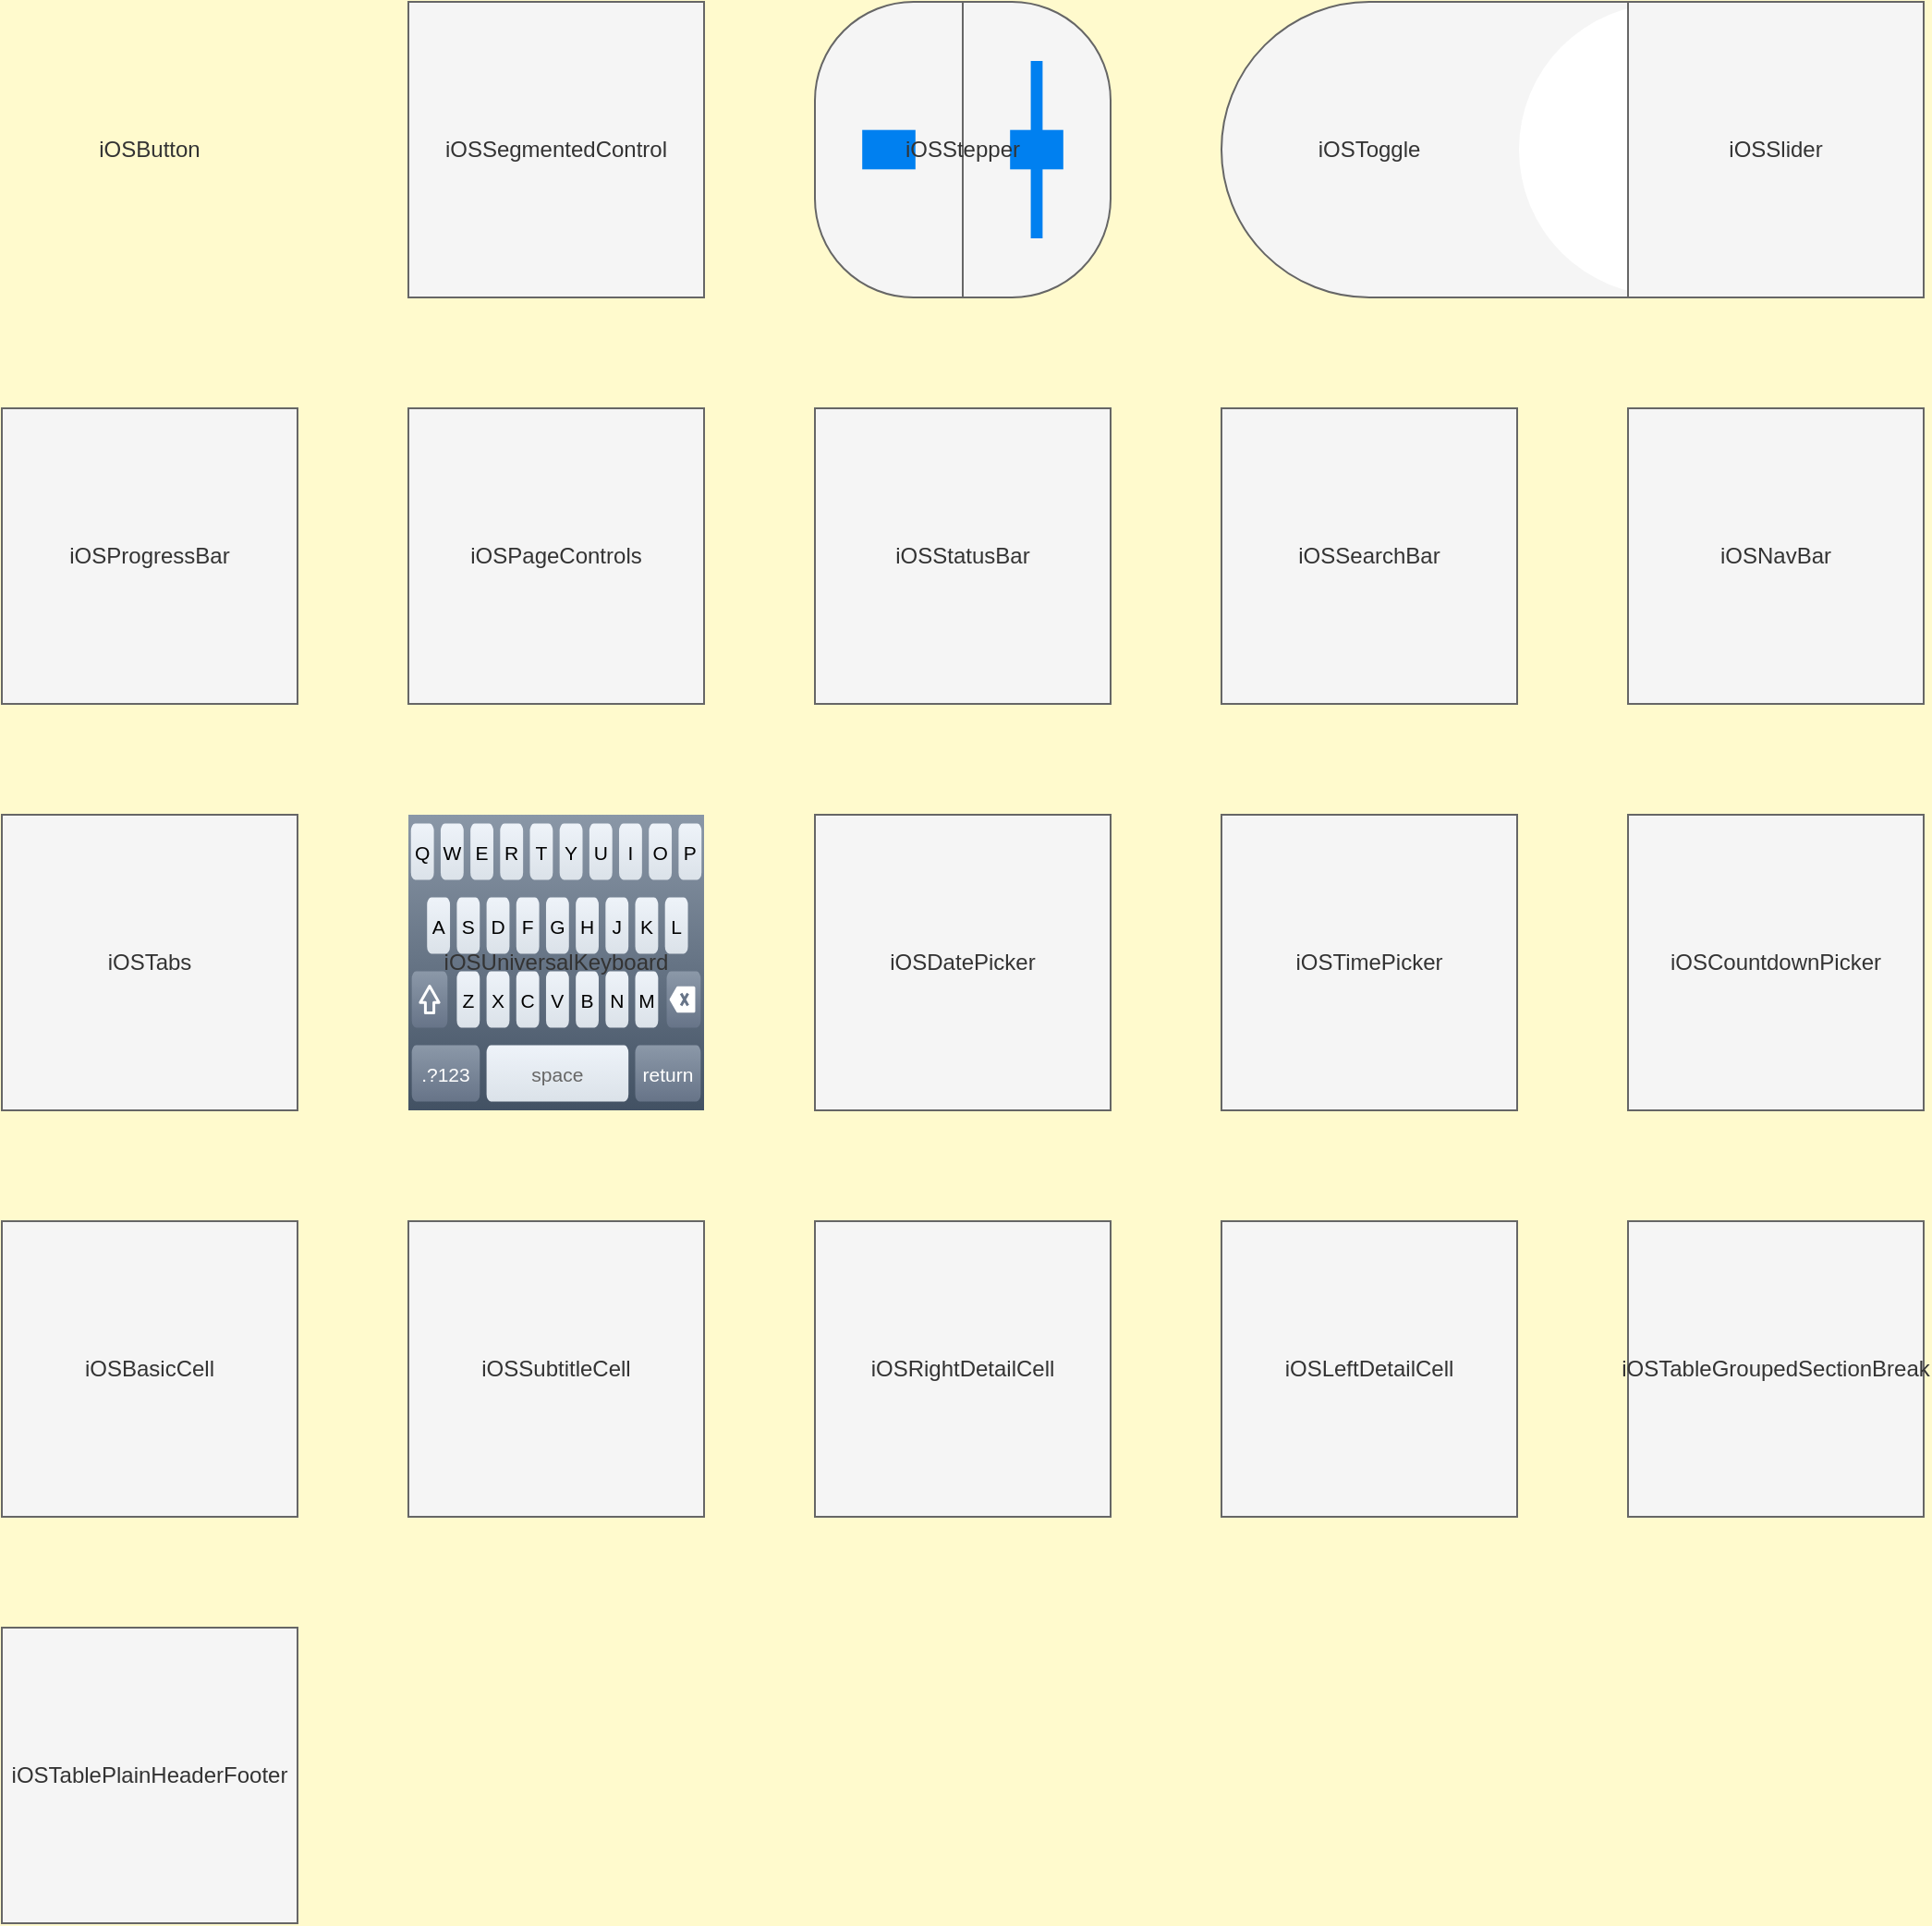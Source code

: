 <mxfile>
  <diagram id="FhJ" name="iOS UI components">
    <mxGraphModel dx="0" dy="0" background="#FFFACD" grid="0" gridSize="10" guides="1" tooltips="1" connect="1" arrows="1" fold="1" page="1" pageScale="1" pageWidth="1169" pageHeight="827" math="0" shadow="0">
      <root>
        <mxCell id="page_root_FhJ" parent="FhJ"/>
        <mxCell id="node_root_FhJ" parent="page_root_FhJ"/>
        <mxCell id="FhJ-2" value="iOSButton" style="whiteSpace=wrap;html=1;fillColor=#f5f5f5;strokeColor=#666666;fontColor=#333333;fillColor=none;strokeColor=none;" vertex="1" parent="node_root_FhJ">
          <mxGeometry x="60" y="60" width="160" height="160" as="geometry"/>
        </mxCell>
        <mxCell id="FhJ-3" value="iOSSegmentedControl" style="whiteSpace=wrap;html=1;fillColor=#f5f5f5;strokeColor=#666666;fontColor=#333333;mxCompositeShape" vertex="1" parent="node_root_FhJ">
          <mxGeometry x="280" y="60" width="160" height="160" as="geometry"/>
        </mxCell>
        <mxCell id="FhJ-4" value="iOSStepper" style="whiteSpace=wrap;html=1;fillColor=#f5f5f5;strokeColor=#666666;fontColor=#333333;shape=mxgraph.ios7.misc.adjust" vertex="1" parent="node_root_FhJ">
          <mxGeometry x="500" y="60" width="160" height="160" as="geometry"/>
        </mxCell>
        <mxCell id="FhJ-5" value="iOSToggle" style="whiteSpace=wrap;html=1;fillColor=#f5f5f5;strokeColor=#666666;fontColor=#333333;shape=mxgraph.ios7ui.onOffButton;buttonState=on;strokeColor2=#aaaaaa;fillColor2=#ffffff" vertex="1" parent="node_root_FhJ">
          <mxGeometry x="720" y="60" width="160" height="160" as="geometry"/>
        </mxCell>
        <mxCell id="FhJ-6" value="iOSSlider" style="whiteSpace=wrap;html=1;fillColor=#f5f5f5;strokeColor=#666666;fontColor=#333333;mxCompositeShape" vertex="1" parent="node_root_FhJ">
          <mxGeometry x="940" y="60" width="160" height="160" as="geometry"/>
        </mxCell>
        <mxCell id="FhJ-7" value="iOSProgressBar" style="whiteSpace=wrap;html=1;fillColor=#f5f5f5;strokeColor=#666666;fontColor=#333333;mxCompositeShape" vertex="1" parent="node_root_FhJ">
          <mxGeometry x="60" y="280" width="160" height="160" as="geometry"/>
        </mxCell>
        <mxCell id="FhJ-8" value="iOSPageControls" style="whiteSpace=wrap;html=1;fillColor=#f5f5f5;strokeColor=#666666;fontColor=#333333;mxCompositeShape" vertex="1" parent="node_root_FhJ">
          <mxGeometry x="280" y="280" width="160" height="160" as="geometry"/>
        </mxCell>
        <mxCell id="FhJ-9" value="iOSStatusBar" style="whiteSpace=wrap;html=1;fillColor=#f5f5f5;strokeColor=#666666;fontColor=#333333;mxCompositeShape" vertex="1" parent="node_root_FhJ">
          <mxGeometry x="500" y="280" width="160" height="160" as="geometry"/>
        </mxCell>
        <mxCell id="FhJ-10" value="iOSSearchBar" style="whiteSpace=wrap;html=1;fillColor=#f5f5f5;strokeColor=#666666;fontColor=#333333;mxCompositeShape" vertex="1" parent="node_root_FhJ">
          <mxGeometry x="720" y="280" width="160" height="160" as="geometry"/>
        </mxCell>
        <mxCell id="FhJ-11" value="iOSNavBar" style="whiteSpace=wrap;html=1;fillColor=#f5f5f5;strokeColor=#666666;fontColor=#333333;mxCompositeShape" vertex="1" parent="node_root_FhJ">
          <mxGeometry x="940" y="280" width="160" height="160" as="geometry"/>
        </mxCell>
        <mxCell id="FhJ-12" value="iOSTabs" style="whiteSpace=wrap;html=1;fillColor=#f5f5f5;strokeColor=#666666;fontColor=#333333;mxCompositeShape" vertex="1" parent="node_root_FhJ">
          <mxGeometry x="60" y="500" width="160" height="160" as="geometry"/>
        </mxCell>
        <mxCell id="FhJ-13" value="iOSUniversalKeyboard" style="whiteSpace=wrap;html=1;fillColor=#f5f5f5;strokeColor=#666666;fontColor=#333333;shape=mxgraph.ios.iKeybLett" vertex="1" parent="node_root_FhJ">
          <mxGeometry x="280" y="500" width="160" height="160" as="geometry"/>
        </mxCell>
        <mxCell id="FhJ-14" value="iOSDatePicker" style="whiteSpace=wrap;html=1;fillColor=#f5f5f5;strokeColor=#666666;fontColor=#333333;mxCompositeShape" vertex="1" parent="node_root_FhJ">
          <mxGeometry x="500" y="500" width="160" height="160" as="geometry"/>
        </mxCell>
        <mxCell id="FhJ-15" value="iOSTimePicker" style="whiteSpace=wrap;html=1;fillColor=#f5f5f5;strokeColor=#666666;fontColor=#333333;mxCompositeShape" vertex="1" parent="node_root_FhJ">
          <mxGeometry x="720" y="500" width="160" height="160" as="geometry"/>
        </mxCell>
        <mxCell id="FhJ-16" value="iOSCountdownPicker" style="whiteSpace=wrap;html=1;fillColor=#f5f5f5;strokeColor=#666666;fontColor=#333333;mxCompositeShape" vertex="1" parent="node_root_FhJ">
          <mxGeometry x="940" y="500" width="160" height="160" as="geometry"/>
        </mxCell>
        <mxCell id="FhJ-17" value="iOSBasicCell" style="whiteSpace=wrap;html=1;fillColor=#f5f5f5;strokeColor=#666666;fontColor=#333333;mxCompositeShape" vertex="1" parent="node_root_FhJ">
          <mxGeometry x="60" y="720" width="160" height="160" as="geometry"/>
        </mxCell>
        <mxCell id="FhJ-18" value="iOSSubtitleCell" style="whiteSpace=wrap;html=1;fillColor=#f5f5f5;strokeColor=#666666;fontColor=#333333;mxCompositeShape" vertex="1" parent="node_root_FhJ">
          <mxGeometry x="280" y="720" width="160" height="160" as="geometry"/>
        </mxCell>
        <mxCell id="FhJ-19" value="iOSRightDetailCell" style="whiteSpace=wrap;html=1;fillColor=#f5f5f5;strokeColor=#666666;fontColor=#333333;mxCompositeShape" vertex="1" parent="node_root_FhJ">
          <mxGeometry x="500" y="720" width="160" height="160" as="geometry"/>
        </mxCell>
        <mxCell id="FhJ-20" value="iOSLeftDetailCell" style="whiteSpace=wrap;html=1;fillColor=#f5f5f5;strokeColor=#666666;fontColor=#333333;mxCompositeShape" vertex="1" parent="node_root_FhJ">
          <mxGeometry x="720" y="720" width="160" height="160" as="geometry"/>
        </mxCell>
        <mxCell id="FhJ-21" value="iOSTableGroupedSectionBreak" style="whiteSpace=wrap;html=1;fillColor=#f5f5f5;strokeColor=#666666;fontColor=#333333;mxCompositeShape" vertex="1" parent="node_root_FhJ">
          <mxGeometry x="940" y="720" width="160" height="160" as="geometry"/>
        </mxCell>
        <mxCell id="FhJ-22" value="iOSTablePlainHeaderFooter" style="whiteSpace=wrap;html=1;fillColor=#f5f5f5;strokeColor=#666666;fontColor=#333333;mxCompositeShape" vertex="1" parent="node_root_FhJ">
          <mxGeometry x="60" y="940" width="160" height="160" as="geometry"/>
        </mxCell>
      </root>
    </mxGraphModel>
  </diagram>
</mxfile>